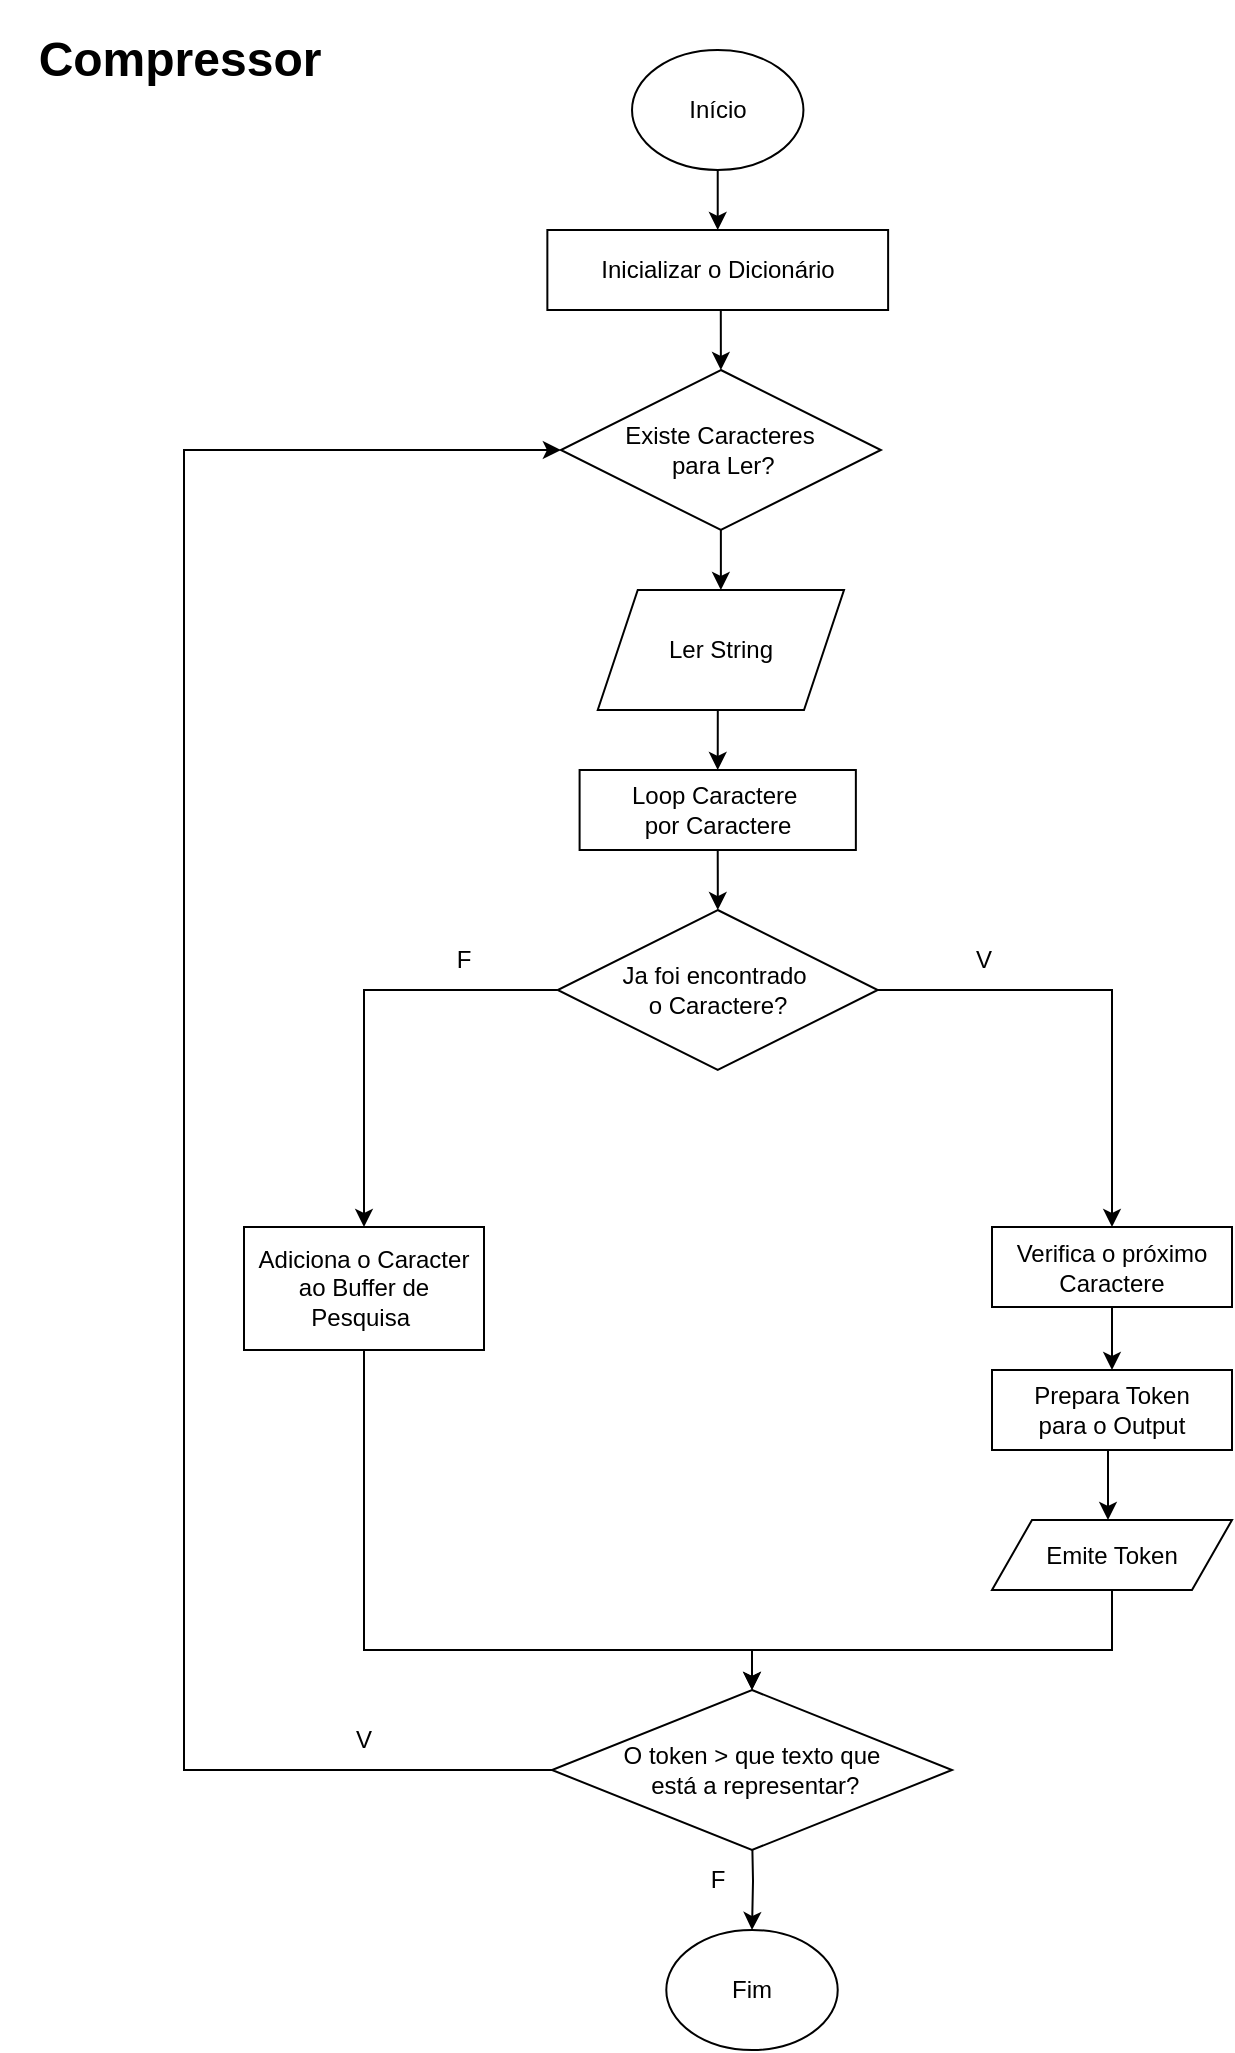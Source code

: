 <mxfile version="16.6.3" type="device"><diagram id="wA3mLdHeh3ZA59m0l29-" name="Page-1"><mxGraphModel dx="884" dy="644" grid="1" gridSize="10" guides="1" tooltips="1" connect="1" arrows="1" fold="1" page="1" pageScale="1" pageWidth="827" pageHeight="1169" math="0" shadow="0"><root><mxCell id="0"/><mxCell id="1" parent="0"/><mxCell id="OPua76WtJ6YSceghsvZa-1" style="edgeStyle=orthogonalEdgeStyle;rounded=0;orthogonalLoop=1;jettySize=auto;html=1;exitX=0.5;exitY=1;exitDx=0;exitDy=0;entryX=0.5;entryY=0;entryDx=0;entryDy=0;fontSize=14;" edge="1" parent="1" source="OPua76WtJ6YSceghsvZa-2" target="OPua76WtJ6YSceghsvZa-4"><mxGeometry relative="1" as="geometry"/></mxCell><mxCell id="OPua76WtJ6YSceghsvZa-2" value="&lt;font style=&quot;font-size: 12px;&quot;&gt;Início&lt;/font&gt;" style="ellipse;whiteSpace=wrap;html=1;fontSize=12;" vertex="1" parent="1"><mxGeometry x="376.01" y="85" width="85.71" height="60" as="geometry"/></mxCell><mxCell id="OPua76WtJ6YSceghsvZa-3" style="edgeStyle=orthogonalEdgeStyle;rounded=0;orthogonalLoop=1;jettySize=auto;html=1;exitX=0.5;exitY=1;exitDx=0;exitDy=0;entryX=0.5;entryY=0;entryDx=0;entryDy=0;fontSize=14;" edge="1" parent="1" source="OPua76WtJ6YSceghsvZa-4" target="OPua76WtJ6YSceghsvZa-6"><mxGeometry relative="1" as="geometry"/></mxCell><mxCell id="OPua76WtJ6YSceghsvZa-4" value="&lt;div style=&quot;font-size: 12px;&quot;&gt;Inicializar o Dicionário&lt;/div&gt;" style="rounded=0;whiteSpace=wrap;html=1;fontSize=12;" vertex="1" parent="1"><mxGeometry x="333.68" y="175" width="170.38" height="40" as="geometry"/></mxCell><mxCell id="OPua76WtJ6YSceghsvZa-5" style="edgeStyle=orthogonalEdgeStyle;rounded=0;orthogonalLoop=1;jettySize=auto;html=1;exitX=0.5;exitY=1;exitDx=0;exitDy=0;entryX=0.5;entryY=0;entryDx=0;entryDy=0;fontSize=14;" edge="1" parent="1" source="OPua76WtJ6YSceghsvZa-6" target="OPua76WtJ6YSceghsvZa-8"><mxGeometry relative="1" as="geometry"/></mxCell><mxCell id="OPua76WtJ6YSceghsvZa-6" value="&lt;br&gt;Existe Caracteres&lt;br style=&quot;font-size: 12px&quot;&gt;&amp;nbsp;para Ler?&lt;br style=&quot;font-size: 12px&quot;&gt;&amp;nbsp;" style="rhombus;whiteSpace=wrap;html=1;fontSize=12;" vertex="1" parent="1"><mxGeometry x="340.44" y="245" width="160" height="80" as="geometry"/></mxCell><mxCell id="OPua76WtJ6YSceghsvZa-7" style="edgeStyle=orthogonalEdgeStyle;rounded=0;orthogonalLoop=1;jettySize=auto;html=1;exitX=0.5;exitY=1;exitDx=0;exitDy=0;entryX=0.5;entryY=0;entryDx=0;entryDy=0;fontSize=14;" edge="1" parent="1" source="OPua76WtJ6YSceghsvZa-8" target="OPua76WtJ6YSceghsvZa-10"><mxGeometry relative="1" as="geometry"/></mxCell><mxCell id="OPua76WtJ6YSceghsvZa-8" value="&lt;font style=&quot;font-size: 12px;&quot;&gt;Ler String&lt;/font&gt;" style="shape=parallelogram;perimeter=parallelogramPerimeter;whiteSpace=wrap;html=1;fixedSize=1;fontSize=12;" vertex="1" parent="1"><mxGeometry x="358.87" y="355" width="123.13" height="60" as="geometry"/></mxCell><mxCell id="OPua76WtJ6YSceghsvZa-9" style="edgeStyle=orthogonalEdgeStyle;rounded=0;orthogonalLoop=1;jettySize=auto;html=1;exitX=0.5;exitY=1;exitDx=0;exitDy=0;fontSize=14;" edge="1" parent="1" source="OPua76WtJ6YSceghsvZa-10" target="OPua76WtJ6YSceghsvZa-13"><mxGeometry relative="1" as="geometry"/></mxCell><mxCell id="OPua76WtJ6YSceghsvZa-10" value="&lt;font style=&quot;font-size: 12px;&quot;&gt;Loop&amp;nbsp;&lt;span style=&quot;font-size: 12px;&quot;&gt;Caractere&lt;/span&gt;&amp;nbsp;&lt;br style=&quot;font-size: 12px;&quot;&gt;por&amp;nbsp;&lt;span style=&quot;font-size: 12px;&quot;&gt;Caractere&lt;/span&gt;&lt;/font&gt;" style="rounded=0;whiteSpace=wrap;html=1;fontSize=12;" vertex="1" parent="1"><mxGeometry x="349.8" y="445" width="138.13" height="40" as="geometry"/></mxCell><mxCell id="OPua76WtJ6YSceghsvZa-11" style="edgeStyle=orthogonalEdgeStyle;rounded=0;orthogonalLoop=1;jettySize=auto;html=1;exitX=0;exitY=0.5;exitDx=0;exitDy=0;entryX=0.5;entryY=0;entryDx=0;entryDy=0;fontSize=14;" edge="1" parent="1" source="OPua76WtJ6YSceghsvZa-13" target="OPua76WtJ6YSceghsvZa-20"><mxGeometry relative="1" as="geometry"><mxPoint x="324.87" y="555" as="sourcePoint"/></mxGeometry></mxCell><mxCell id="OPua76WtJ6YSceghsvZa-12" style="edgeStyle=orthogonalEdgeStyle;rounded=0;orthogonalLoop=1;jettySize=auto;html=1;exitX=1;exitY=0.5;exitDx=0;exitDy=0;fontSize=14;" edge="1" parent="1" source="OPua76WtJ6YSceghsvZa-13" target="OPua76WtJ6YSceghsvZa-15"><mxGeometry relative="1" as="geometry"/></mxCell><mxCell id="OPua76WtJ6YSceghsvZa-13" value="&lt;div style=&quot;font-size: 12px&quot;&gt;Ja foi encontrado&amp;nbsp;&lt;/div&gt;o Caractere?" style="rhombus;whiteSpace=wrap;html=1;fontSize=12;" vertex="1" parent="1"><mxGeometry x="338.87" y="515" width="160" height="80" as="geometry"/></mxCell><mxCell id="OPua76WtJ6YSceghsvZa-14" style="edgeStyle=orthogonalEdgeStyle;rounded=0;orthogonalLoop=1;jettySize=auto;html=1;exitX=0.5;exitY=1;exitDx=0;exitDy=0;fontSize=14;" edge="1" parent="1" source="OPua76WtJ6YSceghsvZa-15" target="OPua76WtJ6YSceghsvZa-17"><mxGeometry relative="1" as="geometry"/></mxCell><mxCell id="OPua76WtJ6YSceghsvZa-15" value="Verifica o próximo Caractere" style="rounded=0;whiteSpace=wrap;html=1;fontSize=12;" vertex="1" parent="1"><mxGeometry x="556" y="673.5" width="120" height="40" as="geometry"/></mxCell><mxCell id="OPua76WtJ6YSceghsvZa-16" style="edgeStyle=orthogonalEdgeStyle;rounded=0;orthogonalLoop=1;jettySize=auto;html=1;exitX=0.5;exitY=1;exitDx=0;exitDy=0;entryX=0.5;entryY=0;entryDx=0;entryDy=0;fontSize=14;" edge="1" parent="1" source="OPua76WtJ6YSceghsvZa-17"><mxGeometry relative="1" as="geometry"><mxPoint x="614" y="820" as="targetPoint"/></mxGeometry></mxCell><mxCell id="OPua76WtJ6YSceghsvZa-17" value="Prepara Token &lt;br&gt;para o Output" style="rounded=0;whiteSpace=wrap;html=1;fontSize=12;" vertex="1" parent="1"><mxGeometry x="556" y="745" width="120" height="40" as="geometry"/></mxCell><mxCell id="OPua76WtJ6YSceghsvZa-18" style="edgeStyle=orthogonalEdgeStyle;rounded=0;orthogonalLoop=1;jettySize=auto;html=1;exitX=0.5;exitY=1;exitDx=0;exitDy=0;entryX=0.5;entryY=0;entryDx=0;entryDy=0;fontSize=14;" edge="1" parent="1" source="OPua76WtJ6YSceghsvZa-26" target="OPua76WtJ6YSceghsvZa-27"><mxGeometry relative="1" as="geometry"><Array as="points"><mxPoint x="616" y="885"/><mxPoint x="436" y="885"/></Array><mxPoint x="614" y="860" as="sourcePoint"/><mxPoint x="436" y="903.5" as="targetPoint"/></mxGeometry></mxCell><mxCell id="OPua76WtJ6YSceghsvZa-19" style="edgeStyle=orthogonalEdgeStyle;rounded=0;orthogonalLoop=1;jettySize=auto;html=1;exitX=0.5;exitY=1;exitDx=0;exitDy=0;entryX=0.5;entryY=0;entryDx=0;entryDy=0;fontSize=14;" edge="1" parent="1" source="OPua76WtJ6YSceghsvZa-20" target="OPua76WtJ6YSceghsvZa-27"><mxGeometry relative="1" as="geometry"><Array as="points"><mxPoint x="242" y="885"/><mxPoint x="436" y="885"/></Array><mxPoint x="436" y="903.5" as="targetPoint"/></mxGeometry></mxCell><mxCell id="OPua76WtJ6YSceghsvZa-20" value="&lt;font style=&quot;font-size: 12px;&quot;&gt;Adiciona o Caracter ao Buffer de Pesquisa&amp;nbsp;&lt;/font&gt;" style="rounded=0;whiteSpace=wrap;html=1;fontSize=12;" vertex="1" parent="1"><mxGeometry x="182" y="673.5" width="120" height="61.5" as="geometry"/></mxCell><mxCell id="OPua76WtJ6YSceghsvZa-21" style="edgeStyle=orthogonalEdgeStyle;rounded=0;orthogonalLoop=1;jettySize=auto;html=1;exitX=0;exitY=0.5;exitDx=0;exitDy=0;fontSize=14;entryX=0;entryY=0.5;entryDx=0;entryDy=0;" edge="1" parent="1" source="OPua76WtJ6YSceghsvZa-27" target="OPua76WtJ6YSceghsvZa-6"><mxGeometry relative="1" as="geometry"><mxPoint x="435" y="943.5" as="sourcePoint"/><mxPoint x="337.87" y="285" as="targetPoint"/><Array as="points"><mxPoint x="152" y="945"/><mxPoint x="152" y="285"/></Array></mxGeometry></mxCell><mxCell id="OPua76WtJ6YSceghsvZa-22" style="edgeStyle=orthogonalEdgeStyle;rounded=0;orthogonalLoop=1;jettySize=auto;html=1;fontSize=14;" edge="1" parent="1" target="OPua76WtJ6YSceghsvZa-23"><mxGeometry relative="1" as="geometry"><mxPoint x="436" y="975" as="sourcePoint"/></mxGeometry></mxCell><mxCell id="OPua76WtJ6YSceghsvZa-23" value="Fim" style="ellipse;whiteSpace=wrap;html=1;fontSize=12;" vertex="1" parent="1"><mxGeometry x="393.15" y="1025" width="85.71" height="60" as="geometry"/></mxCell><mxCell id="OPua76WtJ6YSceghsvZa-24" value="F" style="text;html=1;strokeColor=none;fillColor=none;align=center;verticalAlign=middle;whiteSpace=wrap;rounded=0;fontSize=12;" vertex="1" parent="1"><mxGeometry x="262" y="525" width="60" height="30" as="geometry"/></mxCell><mxCell id="OPua76WtJ6YSceghsvZa-25" value="V" style="text;html=1;strokeColor=none;fillColor=none;align=center;verticalAlign=middle;whiteSpace=wrap;rounded=0;fontSize=12;" vertex="1" parent="1"><mxGeometry x="522" y="525" width="60" height="30" as="geometry"/></mxCell><mxCell id="OPua76WtJ6YSceghsvZa-26" value="Emite Token" style="shape=parallelogram;perimeter=parallelogramPerimeter;whiteSpace=wrap;html=1;fixedSize=1;fontSize=12;" vertex="1" parent="1"><mxGeometry x="556" y="820" width="120" height="35" as="geometry"/></mxCell><mxCell id="OPua76WtJ6YSceghsvZa-27" value="O token &amp;gt; que texto que&lt;br&gt;&amp;nbsp;está a representar?" style="rhombus;whiteSpace=wrap;html=1;fontSize=12;" vertex="1" parent="1"><mxGeometry x="336" y="905" width="200" height="80" as="geometry"/></mxCell><mxCell id="OPua76WtJ6YSceghsvZa-28" value="V" style="text;html=1;strokeColor=none;fillColor=none;align=center;verticalAlign=middle;whiteSpace=wrap;rounded=0;fontSize=12;" vertex="1" parent="1"><mxGeometry x="212" y="915" width="60" height="30" as="geometry"/></mxCell><mxCell id="OPua76WtJ6YSceghsvZa-29" value="F" style="text;html=1;strokeColor=none;fillColor=none;align=center;verticalAlign=middle;whiteSpace=wrap;rounded=0;fontSize=12;" vertex="1" parent="1"><mxGeometry x="388.87" y="985" width="60" height="30" as="geometry"/></mxCell><mxCell id="OPua76WtJ6YSceghsvZa-30" value="&lt;h1&gt;Compressor&lt;br&gt;&lt;/h1&gt;" style="text;html=1;strokeColor=none;fillColor=none;spacing=5;spacingTop=-20;whiteSpace=wrap;overflow=hidden;rounded=0;align=center;" vertex="1" parent="1"><mxGeometry x="60" y="70" width="180" height="50" as="geometry"/></mxCell></root></mxGraphModel></diagram></mxfile>